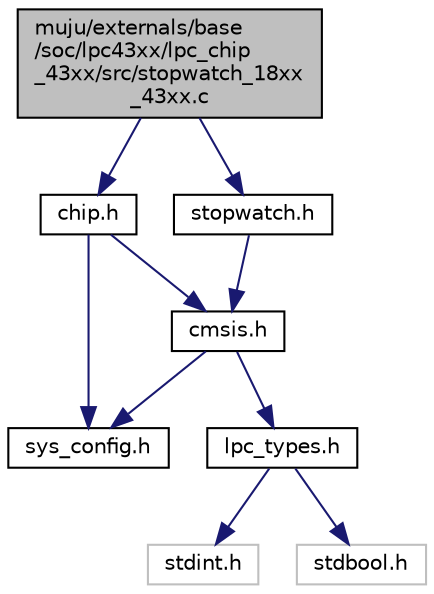 digraph "muju/externals/base/soc/lpc43xx/lpc_chip_43xx/src/stopwatch_18xx_43xx.c"
{
  edge [fontname="Helvetica",fontsize="10",labelfontname="Helvetica",labelfontsize="10"];
  node [fontname="Helvetica",fontsize="10",shape=record];
  Node0 [label="muju/externals/base\l/soc/lpc43xx/lpc_chip\l_43xx/src/stopwatch_18xx\l_43xx.c",height=0.2,width=0.4,color="black", fillcolor="grey75", style="filled", fontcolor="black"];
  Node0 -> Node1 [color="midnightblue",fontsize="10",style="solid",fontname="Helvetica"];
  Node1 [label="chip.h",height=0.2,width=0.4,color="black", fillcolor="white", style="filled",URL="$chip_8h.html"];
  Node1 -> Node2 [color="midnightblue",fontsize="10",style="solid",fontname="Helvetica"];
  Node2 [label="sys_config.h",height=0.2,width=0.4,color="black", fillcolor="white", style="filled",URL="$sys__config_8h.html"];
  Node1 -> Node3 [color="midnightblue",fontsize="10",style="solid",fontname="Helvetica"];
  Node3 [label="cmsis.h",height=0.2,width=0.4,color="black", fillcolor="white", style="filled",URL="$cmsis_8h.html"];
  Node3 -> Node4 [color="midnightblue",fontsize="10",style="solid",fontname="Helvetica"];
  Node4 [label="lpc_types.h",height=0.2,width=0.4,color="black", fillcolor="white", style="filled",URL="$lpc__types_8h.html"];
  Node4 -> Node5 [color="midnightblue",fontsize="10",style="solid",fontname="Helvetica"];
  Node5 [label="stdint.h",height=0.2,width=0.4,color="grey75", fillcolor="white", style="filled"];
  Node4 -> Node6 [color="midnightblue",fontsize="10",style="solid",fontname="Helvetica"];
  Node6 [label="stdbool.h",height=0.2,width=0.4,color="grey75", fillcolor="white", style="filled"];
  Node3 -> Node2 [color="midnightblue",fontsize="10",style="solid",fontname="Helvetica"];
  Node0 -> Node7 [color="midnightblue",fontsize="10",style="solid",fontname="Helvetica"];
  Node7 [label="stopwatch.h",height=0.2,width=0.4,color="black", fillcolor="white", style="filled",URL="$stopwatch_8h.html"];
  Node7 -> Node3 [color="midnightblue",fontsize="10",style="solid",fontname="Helvetica"];
}

